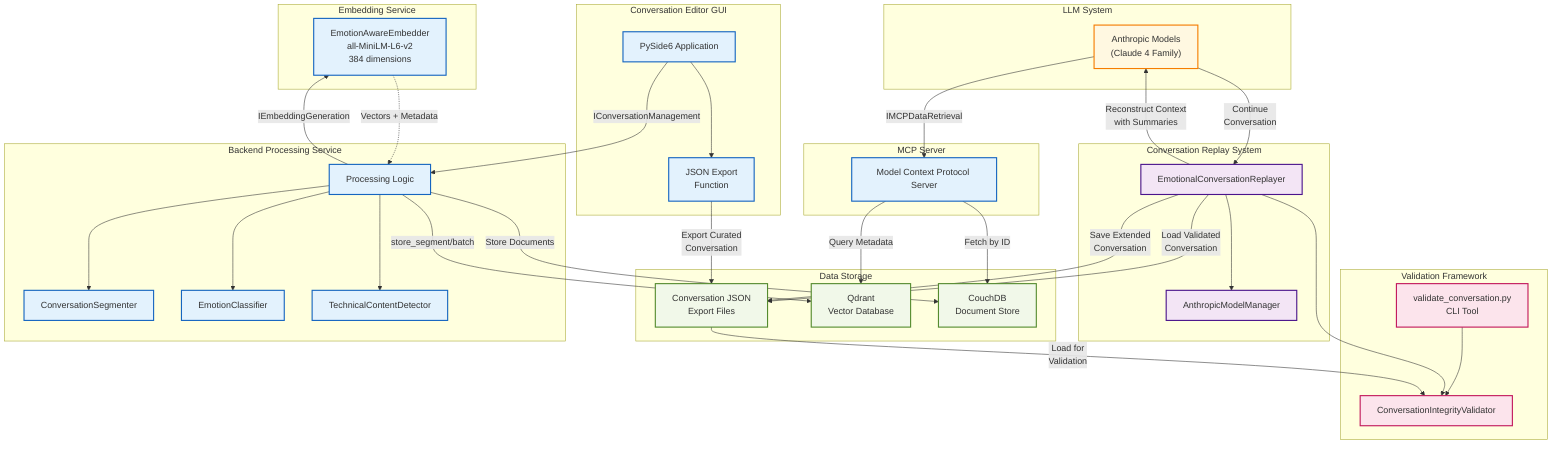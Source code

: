 graph TB
    subgraph LLM_Layer["LLM System"]
        LLM["Anthropic Models<br/>(Claude 4 Family)"]
    end

    subgraph Replay_Layer["Conversation Replay System"]
        REPLAY["EmotionalConversationReplayer"]
        MODEL["AnthropicModelManager"]

        REPLAY --> MODEL
    end

    subgraph MCP_Layer["MCP Server"]
        MCP["Model Context Protocol Server"]
    end

    subgraph Validation_Layer["Validation Framework"]
        VAL["ConversationIntegrityValidator"]
        VALCLI["validate_conversation.py<br/>CLI Tool"]

        VALCLI --> VAL
    end

    subgraph Storage_Layer["Data Storage"]
        JSON["Conversation JSON<br/>Export Files"]
        QD["Qdrant<br/>Vector Database"]
        CDB["CouchDB<br/>Document Store"]
    end

    subgraph Embedding_Layer["Embedding Service"]
        EMB["EmotionAwareEmbedder<br/>all-MiniLM-L6-v2<br/>384 dimensions"]
    end

    subgraph Backend_Layer["Backend Processing Service"]
        BPS["Processing Logic"]
        SEG["ConversationSegmenter"]
        EMO["EmotionClassifier"]
        TECH["TechnicalContentDetector"]

        BPS --> SEG
        BPS --> EMO
        BPS --> TECH
    end

    subgraph GUI_Layer["Conversation Editor GUI"]
        GUI["PySide6 Application"]
        EXPORT["JSON Export<br/>Function"]

        GUI --> EXPORT
    end

    %% Vertical flow from LLM down to GUI
    LLM -->|"Continue<br/>Conversation"| REPLAY
    REPLAY -->|"Reconstruct Context<br/>with Summaries"| LLM
    REPLAY --> VAL
    REPLAY -->|"Load Validated<br/>Conversation"| JSON
    REPLAY -->|"Save Extended<br/>Conversation"| JSON

    %% MCP connections
    LLM -->|"IMCPDataRetrieval"| MCP
    MCP -->|"Query Metadata"| QD
    MCP -->|"Fetch by ID"| CDB

    %% Validation flow
    JSON -->|"Load for<br/>Validation"| VAL

    %% Storage connections
    BPS -->|"store_segment/batch"| QD
    BPS -->|"Store Documents"| CDB

    %% Processing flow
    BPS -->|"IEmbeddingGeneration"| EMB
    EMB -.->|"Vectors + Metadata"| BPS

    %% GUI to Backend
    GUI -->|"IConversationManagement"| BPS
    EXPORT -->|"Export Curated<br/>Conversation"| JSON

    %% Styling
    classDef component fill:#e3f2fd,stroke:#1565c0,stroke-width:2px
    classDef datastore fill:#f1f8e9,stroke:#558b2f,stroke-width:2px
    classDef external fill:#fff8e1,stroke:#f57c00,stroke-width:2px
    classDef validation fill:#fce4ec,stroke:#c2185b,stroke-width:2px
    classDef replay fill:#f3e5f5,stroke:#4a148c,stroke-width:2px

    class GUI,BPS,SEG,EMO,TECH,EMB,MCP,EXPORT component
    class QD,CDB,JSON datastore
    class LLM external
    class VAL,VALCLI validation
    class REPLAY,MODEL replay